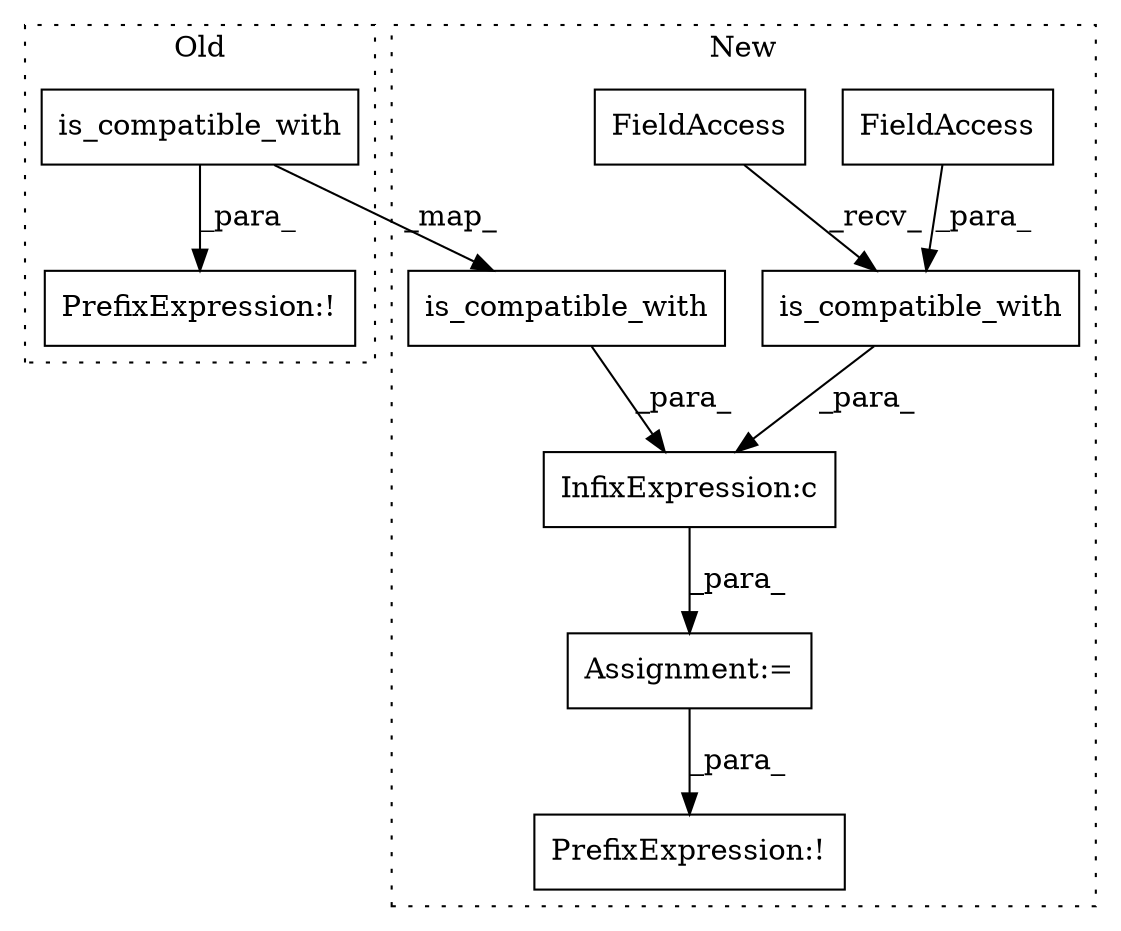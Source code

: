 digraph G {
subgraph cluster0 {
1 [label="is_compatible_with" a="32" s="1975,2004" l="19,1" shape="box"];
5 [label="PrefixExpression:!" a="38" s="1962" l="1" shape="box"];
label = "Old";
style="dotted";
}
subgraph cluster1 {
2 [label="is_compatible_with" a="32" s="2016,2045" l="19,1" shape="box"];
3 [label="PrefixExpression:!" a="38" s="2103" l="1" shape="box"];
4 [label="is_compatible_with" a="32" s="2061,2091" l="19,1" shape="box"];
6 [label="InfixExpression:c" a="27" s="2046" l="4" shape="box"];
7 [label="FieldAccess" a="22" s="2080" l="11" shape="box"];
8 [label="FieldAccess" a="22" s="2050" l="10" shape="box"];
9 [label="Assignment:=" a="7" s="2002" l="1" shape="box"];
label = "New";
style="dotted";
}
1 -> 2 [label="_map_"];
1 -> 5 [label="_para_"];
2 -> 6 [label="_para_"];
4 -> 6 [label="_para_"];
6 -> 9 [label="_para_"];
7 -> 4 [label="_para_"];
8 -> 4 [label="_recv_"];
9 -> 3 [label="_para_"];
}